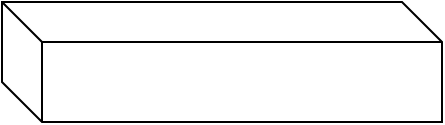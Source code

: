 <mxfile>
    <diagram id="5LmNoTUxs_HwX6OLnpz4" name="第 1 页">
        <mxGraphModel dx="1448" dy="641" grid="1" gridSize="10" guides="1" tooltips="1" connect="1" arrows="1" fold="1" page="1" pageScale="1" pageWidth="827" pageHeight="1169" math="0" shadow="0">
            <root>
                <mxCell id="0"/>
                <mxCell id="1" parent="0"/>
                <mxCell id="3" value="" style="whiteSpace=wrap;html=1;shape=cube;" vertex="1" parent="1">
                    <mxGeometry x="300" y="280" width="220" height="60" as="geometry"/>
                </mxCell>
            </root>
        </mxGraphModel>
    </diagram>
</mxfile>